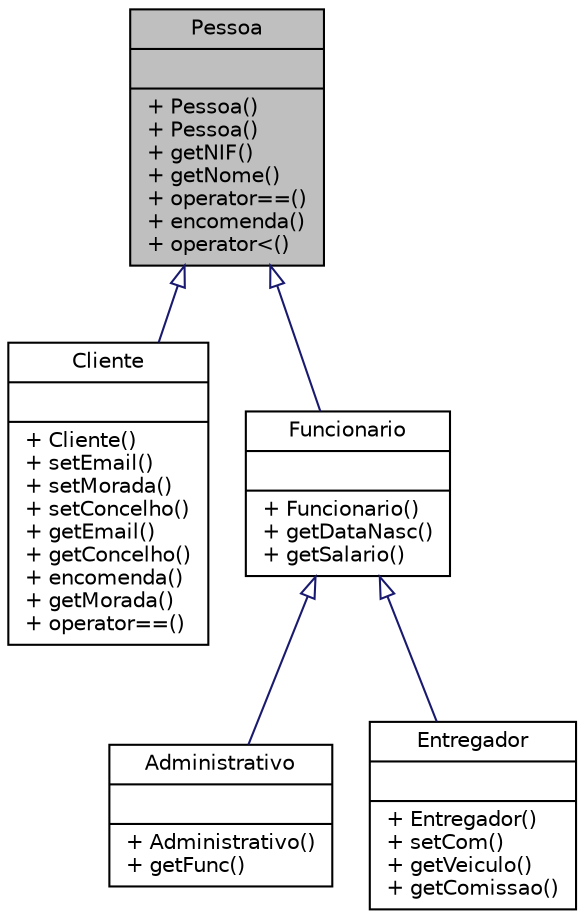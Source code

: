 digraph "Pessoa"
{
 // LATEX_PDF_SIZE
  edge [fontname="Helvetica",fontsize="10",labelfontname="Helvetica",labelfontsize="10"];
  node [fontname="Helvetica",fontsize="10",shape=record];
  Node1 [label="{Pessoa\n||+ Pessoa()\l+ Pessoa()\l+ getNIF()\l+ getNome()\l+ operator==()\l+ encomenda()\l+ operator\<()\l}",height=0.2,width=0.4,color="black", fillcolor="grey75", style="filled", fontcolor="black",tooltip=" "];
  Node1 -> Node2 [dir="back",color="midnightblue",fontsize="10",style="solid",arrowtail="onormal"];
  Node2 [label="{Cliente\n||+ Cliente()\l+ setEmail()\l+ setMorada()\l+ setConcelho()\l+ getEmail()\l+ getConcelho()\l+ encomenda()\l+ getMorada()\l+ operator==()\l}",height=0.2,width=0.4,color="black", fillcolor="white", style="filled",URL="$class_cliente.html",tooltip=" "];
  Node1 -> Node3 [dir="back",color="midnightblue",fontsize="10",style="solid",arrowtail="onormal"];
  Node3 [label="{Funcionario\n||+ Funcionario()\l+ getDataNasc()\l+ getSalario()\l}",height=0.2,width=0.4,color="black", fillcolor="white", style="filled",URL="$class_funcionario.html",tooltip=" "];
  Node3 -> Node4 [dir="back",color="midnightblue",fontsize="10",style="solid",arrowtail="onormal"];
  Node4 [label="{Administrativo\n||+ Administrativo()\l+ getFunc()\l}",height=0.2,width=0.4,color="black", fillcolor="white", style="filled",URL="$class_administrativo.html",tooltip=" "];
  Node3 -> Node5 [dir="back",color="midnightblue",fontsize="10",style="solid",arrowtail="onormal"];
  Node5 [label="{Entregador\n||+ Entregador()\l+ setCom()\l+ getVeiculo()\l+ getComissao()\l}",height=0.2,width=0.4,color="black", fillcolor="white", style="filled",URL="$class_entregador.html",tooltip=" "];
}
